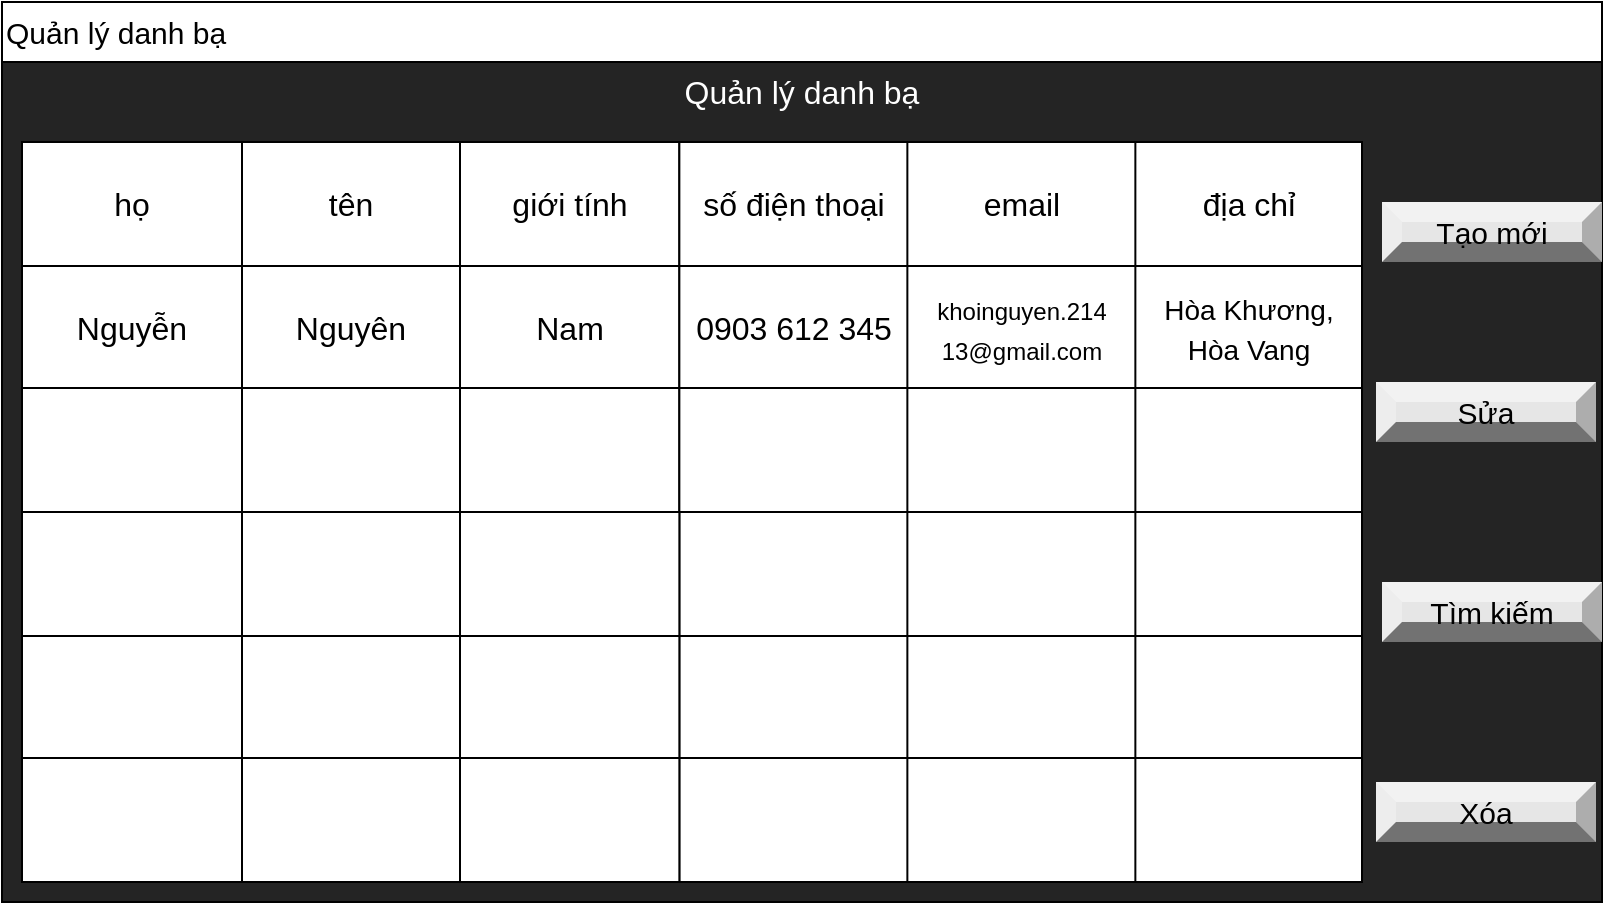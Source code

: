 <mxfile version="24.7.17" pages="5">
  <diagram name="Main menu" id="eE62_LRJUAq3gn5XurjK">
    <mxGraphModel dx="872" dy="516" grid="1" gridSize="10" guides="1" tooltips="1" connect="1" arrows="1" fold="1" page="1" pageScale="1" pageWidth="827" pageHeight="1169" math="0" shadow="0">
      <root>
        <mxCell id="S3rrVFbWP-RaYERe-FtF-0" />
        <mxCell id="S3rrVFbWP-RaYERe-FtF-1" parent="S3rrVFbWP-RaYERe-FtF-0" />
        <mxCell id="S3rrVFbWP-RaYERe-FtF-2" value="" style="rounded=0;whiteSpace=wrap;html=1;fillColor=#242424;" parent="S3rrVFbWP-RaYERe-FtF-1" vertex="1">
          <mxGeometry x="140" y="310" width="800" height="420" as="geometry" />
        </mxCell>
        <mxCell id="S3rrVFbWP-RaYERe-FtF-3" value="" style="rounded=0;whiteSpace=wrap;html=1;" parent="S3rrVFbWP-RaYERe-FtF-1" vertex="1">
          <mxGeometry x="140" y="280" width="800" height="30" as="geometry" />
        </mxCell>
        <mxCell id="S3rrVFbWP-RaYERe-FtF-4" value="&lt;font style=&quot;font-size: 15px;&quot;&gt;Quản lý danh bạ&lt;/font&gt;" style="text;html=1;align=left;verticalAlign=middle;whiteSpace=wrap;rounded=0;" parent="S3rrVFbWP-RaYERe-FtF-1" vertex="1">
          <mxGeometry x="140" y="280" width="520" height="30" as="geometry" />
        </mxCell>
        <mxCell id="S3rrVFbWP-RaYERe-FtF-5" value="&lt;font color=&quot;#ffffff&quot; style=&quot;font-size: 16px;&quot;&gt;Quản lý danh bạ&lt;/font&gt;" style="text;html=1;align=center;verticalAlign=middle;whiteSpace=wrap;rounded=0;" parent="S3rrVFbWP-RaYERe-FtF-1" vertex="1">
          <mxGeometry x="140" y="310" width="800" height="30" as="geometry" />
        </mxCell>
        <mxCell id="S3rrVFbWP-RaYERe-FtF-6" value="" style="group" parent="S3rrVFbWP-RaYERe-FtF-1" vertex="1" connectable="0">
          <mxGeometry x="150" y="350" width="670" height="370" as="geometry" />
        </mxCell>
        <mxCell id="S3rrVFbWP-RaYERe-FtF-7" value="" style="shape=table;startSize=0;container=1;collapsible=0;childLayout=tableLayout;fontSize=16;" parent="S3rrVFbWP-RaYERe-FtF-6" vertex="1">
          <mxGeometry width="328.679" height="185.0" as="geometry" />
        </mxCell>
        <mxCell id="S3rrVFbWP-RaYERe-FtF-8" value="" style="shape=tableRow;horizontal=0;startSize=0;swimlaneHead=0;swimlaneBody=0;strokeColor=inherit;top=0;left=0;bottom=0;right=0;collapsible=0;dropTarget=0;fillColor=none;points=[[0,0.5],[1,0.5]];portConstraint=eastwest;fontSize=16;" parent="S3rrVFbWP-RaYERe-FtF-7" vertex="1">
          <mxGeometry width="328.679" height="62" as="geometry" />
        </mxCell>
        <mxCell id="S3rrVFbWP-RaYERe-FtF-9" value="họ" style="shape=partialRectangle;html=1;whiteSpace=wrap;connectable=0;strokeColor=inherit;overflow=hidden;fillColor=none;top=0;left=0;bottom=0;right=0;pointerEvents=1;fontSize=16;" parent="S3rrVFbWP-RaYERe-FtF-8" vertex="1">
          <mxGeometry width="110" height="62" as="geometry">
            <mxRectangle width="110" height="62" as="alternateBounds" />
          </mxGeometry>
        </mxCell>
        <mxCell id="S3rrVFbWP-RaYERe-FtF-10" value="tên" style="shape=partialRectangle;html=1;whiteSpace=wrap;connectable=0;strokeColor=inherit;overflow=hidden;fillColor=none;top=0;left=0;bottom=0;right=0;pointerEvents=1;fontSize=16;" parent="S3rrVFbWP-RaYERe-FtF-8" vertex="1">
          <mxGeometry x="110" width="109" height="62" as="geometry">
            <mxRectangle width="109" height="62" as="alternateBounds" />
          </mxGeometry>
        </mxCell>
        <mxCell id="S3rrVFbWP-RaYERe-FtF-11" value="giới tính" style="shape=partialRectangle;html=1;whiteSpace=wrap;connectable=0;strokeColor=inherit;overflow=hidden;fillColor=none;top=0;left=0;bottom=0;right=0;pointerEvents=1;fontSize=16;" parent="S3rrVFbWP-RaYERe-FtF-8" vertex="1">
          <mxGeometry x="219" width="110" height="62" as="geometry">
            <mxRectangle width="110" height="62" as="alternateBounds" />
          </mxGeometry>
        </mxCell>
        <mxCell id="S3rrVFbWP-RaYERe-FtF-12" value="" style="shape=tableRow;horizontal=0;startSize=0;swimlaneHead=0;swimlaneBody=0;strokeColor=inherit;top=0;left=0;bottom=0;right=0;collapsible=0;dropTarget=0;fillColor=none;points=[[0,0.5],[1,0.5]];portConstraint=eastwest;fontSize=16;" parent="S3rrVFbWP-RaYERe-FtF-7" vertex="1">
          <mxGeometry y="62" width="328.679" height="61" as="geometry" />
        </mxCell>
        <mxCell id="S3rrVFbWP-RaYERe-FtF-13" value="Nguyễn" style="shape=partialRectangle;html=1;whiteSpace=wrap;connectable=0;strokeColor=inherit;overflow=hidden;fillColor=none;top=0;left=0;bottom=0;right=0;pointerEvents=1;fontSize=16;" parent="S3rrVFbWP-RaYERe-FtF-12" vertex="1">
          <mxGeometry width="110" height="61" as="geometry">
            <mxRectangle width="110" height="61" as="alternateBounds" />
          </mxGeometry>
        </mxCell>
        <mxCell id="S3rrVFbWP-RaYERe-FtF-14" value="Nguyên" style="shape=partialRectangle;html=1;whiteSpace=wrap;connectable=0;strokeColor=inherit;overflow=hidden;fillColor=none;top=0;left=0;bottom=0;right=0;pointerEvents=1;fontSize=16;" parent="S3rrVFbWP-RaYERe-FtF-12" vertex="1">
          <mxGeometry x="110" width="109" height="61" as="geometry">
            <mxRectangle width="109" height="61" as="alternateBounds" />
          </mxGeometry>
        </mxCell>
        <mxCell id="S3rrVFbWP-RaYERe-FtF-15" value="Nam" style="shape=partialRectangle;html=1;whiteSpace=wrap;connectable=0;strokeColor=inherit;overflow=hidden;fillColor=none;top=0;left=0;bottom=0;right=0;pointerEvents=1;fontSize=16;" parent="S3rrVFbWP-RaYERe-FtF-12" vertex="1">
          <mxGeometry x="219" width="110" height="61" as="geometry">
            <mxRectangle width="110" height="61" as="alternateBounds" />
          </mxGeometry>
        </mxCell>
        <mxCell id="S3rrVFbWP-RaYERe-FtF-16" value="" style="shape=tableRow;horizontal=0;startSize=0;swimlaneHead=0;swimlaneBody=0;strokeColor=inherit;top=0;left=0;bottom=0;right=0;collapsible=0;dropTarget=0;fillColor=none;points=[[0,0.5],[1,0.5]];portConstraint=eastwest;fontSize=16;" parent="S3rrVFbWP-RaYERe-FtF-7" vertex="1">
          <mxGeometry y="123" width="328.679" height="62" as="geometry" />
        </mxCell>
        <mxCell id="S3rrVFbWP-RaYERe-FtF-17" value="" style="shape=partialRectangle;html=1;whiteSpace=wrap;connectable=0;strokeColor=inherit;overflow=hidden;fillColor=none;top=0;left=0;bottom=0;right=0;pointerEvents=1;fontSize=16;" parent="S3rrVFbWP-RaYERe-FtF-16" vertex="1">
          <mxGeometry width="110" height="62" as="geometry">
            <mxRectangle width="110" height="62" as="alternateBounds" />
          </mxGeometry>
        </mxCell>
        <mxCell id="S3rrVFbWP-RaYERe-FtF-18" value="" style="shape=partialRectangle;html=1;whiteSpace=wrap;connectable=0;strokeColor=inherit;overflow=hidden;fillColor=none;top=0;left=0;bottom=0;right=0;pointerEvents=1;fontSize=16;" parent="S3rrVFbWP-RaYERe-FtF-16" vertex="1">
          <mxGeometry x="110" width="109" height="62" as="geometry">
            <mxRectangle width="109" height="62" as="alternateBounds" />
          </mxGeometry>
        </mxCell>
        <mxCell id="S3rrVFbWP-RaYERe-FtF-19" value="" style="shape=partialRectangle;html=1;whiteSpace=wrap;connectable=0;strokeColor=inherit;overflow=hidden;fillColor=none;top=0;left=0;bottom=0;right=0;pointerEvents=1;fontSize=16;" parent="S3rrVFbWP-RaYERe-FtF-16" vertex="1">
          <mxGeometry x="219" width="110" height="62" as="geometry">
            <mxRectangle width="110" height="62" as="alternateBounds" />
          </mxGeometry>
        </mxCell>
        <mxCell id="S3rrVFbWP-RaYERe-FtF-20" value="" style="shape=table;startSize=0;container=1;collapsible=0;childLayout=tableLayout;fontSize=16;" parent="S3rrVFbWP-RaYERe-FtF-6" vertex="1">
          <mxGeometry x="328.679" width="341.321" height="185.0" as="geometry" />
        </mxCell>
        <mxCell id="S3rrVFbWP-RaYERe-FtF-21" value="" style="shape=tableRow;horizontal=0;startSize=0;swimlaneHead=0;swimlaneBody=0;strokeColor=inherit;top=0;left=0;bottom=0;right=0;collapsible=0;dropTarget=0;fillColor=none;points=[[0,0.5],[1,0.5]];portConstraint=eastwest;fontSize=16;" parent="S3rrVFbWP-RaYERe-FtF-20" vertex="1">
          <mxGeometry width="341.321" height="62" as="geometry" />
        </mxCell>
        <mxCell id="S3rrVFbWP-RaYERe-FtF-22" value="số điện thoại" style="shape=partialRectangle;html=1;whiteSpace=wrap;connectable=0;strokeColor=inherit;overflow=hidden;fillColor=none;top=0;left=0;bottom=0;right=0;pointerEvents=1;fontSize=16;" parent="S3rrVFbWP-RaYERe-FtF-21" vertex="1">
          <mxGeometry width="114" height="62" as="geometry">
            <mxRectangle width="114" height="62" as="alternateBounds" />
          </mxGeometry>
        </mxCell>
        <mxCell id="S3rrVFbWP-RaYERe-FtF-23" value="email" style="shape=partialRectangle;html=1;whiteSpace=wrap;connectable=0;strokeColor=inherit;overflow=hidden;fillColor=none;top=0;left=0;bottom=0;right=0;pointerEvents=1;fontSize=16;" parent="S3rrVFbWP-RaYERe-FtF-21" vertex="1">
          <mxGeometry x="114" width="114" height="62" as="geometry">
            <mxRectangle width="114" height="62" as="alternateBounds" />
          </mxGeometry>
        </mxCell>
        <mxCell id="S3rrVFbWP-RaYERe-FtF-24" value="địa chỉ" style="shape=partialRectangle;html=1;whiteSpace=wrap;connectable=0;strokeColor=inherit;overflow=hidden;fillColor=none;top=0;left=0;bottom=0;right=0;pointerEvents=1;fontSize=16;" parent="S3rrVFbWP-RaYERe-FtF-21" vertex="1">
          <mxGeometry x="228" width="113" height="62" as="geometry">
            <mxRectangle width="113" height="62" as="alternateBounds" />
          </mxGeometry>
        </mxCell>
        <mxCell id="S3rrVFbWP-RaYERe-FtF-25" value="" style="shape=tableRow;horizontal=0;startSize=0;swimlaneHead=0;swimlaneBody=0;strokeColor=inherit;top=0;left=0;bottom=0;right=0;collapsible=0;dropTarget=0;fillColor=none;points=[[0,0.5],[1,0.5]];portConstraint=eastwest;fontSize=16;" parent="S3rrVFbWP-RaYERe-FtF-20" vertex="1">
          <mxGeometry y="62" width="341.321" height="61" as="geometry" />
        </mxCell>
        <mxCell id="S3rrVFbWP-RaYERe-FtF-26" value="0903 612 345" style="shape=partialRectangle;html=1;whiteSpace=wrap;connectable=0;strokeColor=inherit;overflow=hidden;fillColor=none;top=0;left=0;bottom=0;right=0;pointerEvents=1;fontSize=16;" parent="S3rrVFbWP-RaYERe-FtF-25" vertex="1">
          <mxGeometry width="114" height="61" as="geometry">
            <mxRectangle width="114" height="61" as="alternateBounds" />
          </mxGeometry>
        </mxCell>
        <mxCell id="S3rrVFbWP-RaYERe-FtF-27" value="&lt;span style=&quot;font-size: 12px;&quot;&gt;khoinguyen.214&lt;/span&gt;&lt;div&gt;&lt;span style=&quot;font-size: 12px;&quot;&gt;13&lt;/span&gt;&lt;span style=&quot;font-size: 12px; background-color: initial;&quot;&gt;@gmail.com&lt;/span&gt;&lt;/div&gt;" style="shape=partialRectangle;html=1;whiteSpace=wrap;connectable=0;strokeColor=inherit;overflow=hidden;fillColor=none;top=0;left=0;bottom=0;right=0;pointerEvents=1;fontSize=16;" parent="S3rrVFbWP-RaYERe-FtF-25" vertex="1">
          <mxGeometry x="114" width="114" height="61" as="geometry">
            <mxRectangle width="114" height="61" as="alternateBounds" />
          </mxGeometry>
        </mxCell>
        <mxCell id="S3rrVFbWP-RaYERe-FtF-28" value="&lt;font style=&quot;font-size: 14px;&quot;&gt;Hòa Khương, Hòa Vang&lt;/font&gt;" style="shape=partialRectangle;html=1;whiteSpace=wrap;connectable=0;strokeColor=inherit;overflow=hidden;fillColor=none;top=0;left=0;bottom=0;right=0;pointerEvents=1;fontSize=16;" parent="S3rrVFbWP-RaYERe-FtF-25" vertex="1">
          <mxGeometry x="228" width="113" height="61" as="geometry">
            <mxRectangle width="113" height="61" as="alternateBounds" />
          </mxGeometry>
        </mxCell>
        <mxCell id="S3rrVFbWP-RaYERe-FtF-29" value="" style="shape=tableRow;horizontal=0;startSize=0;swimlaneHead=0;swimlaneBody=0;strokeColor=inherit;top=0;left=0;bottom=0;right=0;collapsible=0;dropTarget=0;fillColor=none;points=[[0,0.5],[1,0.5]];portConstraint=eastwest;fontSize=16;" parent="S3rrVFbWP-RaYERe-FtF-20" vertex="1">
          <mxGeometry y="123" width="341.321" height="62" as="geometry" />
        </mxCell>
        <mxCell id="S3rrVFbWP-RaYERe-FtF-30" value="" style="shape=partialRectangle;html=1;whiteSpace=wrap;connectable=0;strokeColor=inherit;overflow=hidden;fillColor=none;top=0;left=0;bottom=0;right=0;pointerEvents=1;fontSize=16;" parent="S3rrVFbWP-RaYERe-FtF-29" vertex="1">
          <mxGeometry width="114" height="62" as="geometry">
            <mxRectangle width="114" height="62" as="alternateBounds" />
          </mxGeometry>
        </mxCell>
        <mxCell id="S3rrVFbWP-RaYERe-FtF-31" value="" style="shape=partialRectangle;html=1;whiteSpace=wrap;connectable=0;strokeColor=inherit;overflow=hidden;fillColor=none;top=0;left=0;bottom=0;right=0;pointerEvents=1;fontSize=16;" parent="S3rrVFbWP-RaYERe-FtF-29" vertex="1">
          <mxGeometry x="114" width="114" height="62" as="geometry">
            <mxRectangle width="114" height="62" as="alternateBounds" />
          </mxGeometry>
        </mxCell>
        <mxCell id="S3rrVFbWP-RaYERe-FtF-32" value="" style="shape=partialRectangle;html=1;whiteSpace=wrap;connectable=0;strokeColor=inherit;overflow=hidden;fillColor=none;top=0;left=0;bottom=0;right=0;pointerEvents=1;fontSize=16;" parent="S3rrVFbWP-RaYERe-FtF-29" vertex="1">
          <mxGeometry x="228" width="113" height="62" as="geometry">
            <mxRectangle width="113" height="62" as="alternateBounds" />
          </mxGeometry>
        </mxCell>
        <mxCell id="S3rrVFbWP-RaYERe-FtF-33" value="" style="shape=table;startSize=0;container=1;collapsible=0;childLayout=tableLayout;fontSize=16;" parent="S3rrVFbWP-RaYERe-FtF-6" vertex="1">
          <mxGeometry x="328.679" y="185.0" width="341.321" height="185.0" as="geometry" />
        </mxCell>
        <mxCell id="S3rrVFbWP-RaYERe-FtF-34" value="" style="shape=tableRow;horizontal=0;startSize=0;swimlaneHead=0;swimlaneBody=0;strokeColor=inherit;top=0;left=0;bottom=0;right=0;collapsible=0;dropTarget=0;fillColor=none;points=[[0,0.5],[1,0.5]];portConstraint=eastwest;fontSize=16;" parent="S3rrVFbWP-RaYERe-FtF-33" vertex="1">
          <mxGeometry width="341.321" height="62" as="geometry" />
        </mxCell>
        <mxCell id="S3rrVFbWP-RaYERe-FtF-35" value="" style="shape=partialRectangle;html=1;whiteSpace=wrap;connectable=0;strokeColor=inherit;overflow=hidden;fillColor=none;top=0;left=0;bottom=0;right=0;pointerEvents=1;fontSize=16;" parent="S3rrVFbWP-RaYERe-FtF-34" vertex="1">
          <mxGeometry width="114" height="62" as="geometry">
            <mxRectangle width="114" height="62" as="alternateBounds" />
          </mxGeometry>
        </mxCell>
        <mxCell id="S3rrVFbWP-RaYERe-FtF-36" value="" style="shape=partialRectangle;html=1;whiteSpace=wrap;connectable=0;strokeColor=inherit;overflow=hidden;fillColor=none;top=0;left=0;bottom=0;right=0;pointerEvents=1;fontSize=16;" parent="S3rrVFbWP-RaYERe-FtF-34" vertex="1">
          <mxGeometry x="114" width="114" height="62" as="geometry">
            <mxRectangle width="114" height="62" as="alternateBounds" />
          </mxGeometry>
        </mxCell>
        <mxCell id="S3rrVFbWP-RaYERe-FtF-37" value="" style="shape=partialRectangle;html=1;whiteSpace=wrap;connectable=0;strokeColor=inherit;overflow=hidden;fillColor=none;top=0;left=0;bottom=0;right=0;pointerEvents=1;fontSize=16;" parent="S3rrVFbWP-RaYERe-FtF-34" vertex="1">
          <mxGeometry x="228" width="113" height="62" as="geometry">
            <mxRectangle width="113" height="62" as="alternateBounds" />
          </mxGeometry>
        </mxCell>
        <mxCell id="S3rrVFbWP-RaYERe-FtF-38" value="" style="shape=tableRow;horizontal=0;startSize=0;swimlaneHead=0;swimlaneBody=0;strokeColor=inherit;top=0;left=0;bottom=0;right=0;collapsible=0;dropTarget=0;fillColor=none;points=[[0,0.5],[1,0.5]];portConstraint=eastwest;fontSize=16;" parent="S3rrVFbWP-RaYERe-FtF-33" vertex="1">
          <mxGeometry y="62" width="341.321" height="61" as="geometry" />
        </mxCell>
        <mxCell id="S3rrVFbWP-RaYERe-FtF-39" value="" style="shape=partialRectangle;html=1;whiteSpace=wrap;connectable=0;strokeColor=inherit;overflow=hidden;fillColor=none;top=0;left=0;bottom=0;right=0;pointerEvents=1;fontSize=16;" parent="S3rrVFbWP-RaYERe-FtF-38" vertex="1">
          <mxGeometry width="114" height="61" as="geometry">
            <mxRectangle width="114" height="61" as="alternateBounds" />
          </mxGeometry>
        </mxCell>
        <mxCell id="S3rrVFbWP-RaYERe-FtF-40" value="" style="shape=partialRectangle;html=1;whiteSpace=wrap;connectable=0;strokeColor=inherit;overflow=hidden;fillColor=none;top=0;left=0;bottom=0;right=0;pointerEvents=1;fontSize=16;" parent="S3rrVFbWP-RaYERe-FtF-38" vertex="1">
          <mxGeometry x="114" width="114" height="61" as="geometry">
            <mxRectangle width="114" height="61" as="alternateBounds" />
          </mxGeometry>
        </mxCell>
        <mxCell id="S3rrVFbWP-RaYERe-FtF-41" value="" style="shape=partialRectangle;html=1;whiteSpace=wrap;connectable=0;strokeColor=inherit;overflow=hidden;fillColor=none;top=0;left=0;bottom=0;right=0;pointerEvents=1;fontSize=16;" parent="S3rrVFbWP-RaYERe-FtF-38" vertex="1">
          <mxGeometry x="228" width="113" height="61" as="geometry">
            <mxRectangle width="113" height="61" as="alternateBounds" />
          </mxGeometry>
        </mxCell>
        <mxCell id="S3rrVFbWP-RaYERe-FtF-42" value="" style="shape=tableRow;horizontal=0;startSize=0;swimlaneHead=0;swimlaneBody=0;strokeColor=inherit;top=0;left=0;bottom=0;right=0;collapsible=0;dropTarget=0;fillColor=none;points=[[0,0.5],[1,0.5]];portConstraint=eastwest;fontSize=16;" parent="S3rrVFbWP-RaYERe-FtF-33" vertex="1">
          <mxGeometry y="123" width="341.321" height="62" as="geometry" />
        </mxCell>
        <mxCell id="S3rrVFbWP-RaYERe-FtF-43" value="" style="shape=partialRectangle;html=1;whiteSpace=wrap;connectable=0;strokeColor=inherit;overflow=hidden;fillColor=none;top=0;left=0;bottom=0;right=0;pointerEvents=1;fontSize=16;" parent="S3rrVFbWP-RaYERe-FtF-42" vertex="1">
          <mxGeometry width="114" height="62" as="geometry">
            <mxRectangle width="114" height="62" as="alternateBounds" />
          </mxGeometry>
        </mxCell>
        <mxCell id="S3rrVFbWP-RaYERe-FtF-44" value="" style="shape=partialRectangle;html=1;whiteSpace=wrap;connectable=0;strokeColor=inherit;overflow=hidden;fillColor=none;top=0;left=0;bottom=0;right=0;pointerEvents=1;fontSize=16;" parent="S3rrVFbWP-RaYERe-FtF-42" vertex="1">
          <mxGeometry x="114" width="114" height="62" as="geometry">
            <mxRectangle width="114" height="62" as="alternateBounds" />
          </mxGeometry>
        </mxCell>
        <mxCell id="S3rrVFbWP-RaYERe-FtF-45" value="" style="shape=partialRectangle;html=1;whiteSpace=wrap;connectable=0;strokeColor=inherit;overflow=hidden;fillColor=none;top=0;left=0;bottom=0;right=0;pointerEvents=1;fontSize=16;" parent="S3rrVFbWP-RaYERe-FtF-42" vertex="1">
          <mxGeometry x="228" width="113" height="62" as="geometry">
            <mxRectangle width="113" height="62" as="alternateBounds" />
          </mxGeometry>
        </mxCell>
        <mxCell id="S3rrVFbWP-RaYERe-FtF-46" value="" style="shape=table;startSize=0;container=1;collapsible=0;childLayout=tableLayout;fontSize=16;" parent="S3rrVFbWP-RaYERe-FtF-6" vertex="1">
          <mxGeometry y="185.0" width="328.679" height="185.0" as="geometry" />
        </mxCell>
        <mxCell id="S3rrVFbWP-RaYERe-FtF-47" value="" style="shape=tableRow;horizontal=0;startSize=0;swimlaneHead=0;swimlaneBody=0;strokeColor=inherit;top=0;left=0;bottom=0;right=0;collapsible=0;dropTarget=0;fillColor=none;points=[[0,0.5],[1,0.5]];portConstraint=eastwest;fontSize=16;" parent="S3rrVFbWP-RaYERe-FtF-46" vertex="1">
          <mxGeometry width="328.679" height="62" as="geometry" />
        </mxCell>
        <mxCell id="S3rrVFbWP-RaYERe-FtF-48" value="" style="shape=partialRectangle;html=1;whiteSpace=wrap;connectable=0;strokeColor=inherit;overflow=hidden;fillColor=none;top=0;left=0;bottom=0;right=0;pointerEvents=1;fontSize=16;" parent="S3rrVFbWP-RaYERe-FtF-47" vertex="1">
          <mxGeometry width="110" height="62" as="geometry">
            <mxRectangle width="110" height="62" as="alternateBounds" />
          </mxGeometry>
        </mxCell>
        <mxCell id="S3rrVFbWP-RaYERe-FtF-49" value="" style="shape=partialRectangle;html=1;whiteSpace=wrap;connectable=0;strokeColor=inherit;overflow=hidden;fillColor=none;top=0;left=0;bottom=0;right=0;pointerEvents=1;fontSize=16;" parent="S3rrVFbWP-RaYERe-FtF-47" vertex="1">
          <mxGeometry x="110" width="109" height="62" as="geometry">
            <mxRectangle width="109" height="62" as="alternateBounds" />
          </mxGeometry>
        </mxCell>
        <mxCell id="S3rrVFbWP-RaYERe-FtF-50" value="" style="shape=partialRectangle;html=1;whiteSpace=wrap;connectable=0;strokeColor=inherit;overflow=hidden;fillColor=none;top=0;left=0;bottom=0;right=0;pointerEvents=1;fontSize=16;" parent="S3rrVFbWP-RaYERe-FtF-47" vertex="1">
          <mxGeometry x="219" width="110" height="62" as="geometry">
            <mxRectangle width="110" height="62" as="alternateBounds" />
          </mxGeometry>
        </mxCell>
        <mxCell id="S3rrVFbWP-RaYERe-FtF-51" value="" style="shape=tableRow;horizontal=0;startSize=0;swimlaneHead=0;swimlaneBody=0;strokeColor=inherit;top=0;left=0;bottom=0;right=0;collapsible=0;dropTarget=0;fillColor=none;points=[[0,0.5],[1,0.5]];portConstraint=eastwest;fontSize=16;" parent="S3rrVFbWP-RaYERe-FtF-46" vertex="1">
          <mxGeometry y="62" width="328.679" height="61" as="geometry" />
        </mxCell>
        <mxCell id="S3rrVFbWP-RaYERe-FtF-52" value="" style="shape=partialRectangle;html=1;whiteSpace=wrap;connectable=0;strokeColor=inherit;overflow=hidden;fillColor=none;top=0;left=0;bottom=0;right=0;pointerEvents=1;fontSize=16;" parent="S3rrVFbWP-RaYERe-FtF-51" vertex="1">
          <mxGeometry width="110" height="61" as="geometry">
            <mxRectangle width="110" height="61" as="alternateBounds" />
          </mxGeometry>
        </mxCell>
        <mxCell id="S3rrVFbWP-RaYERe-FtF-53" value="" style="shape=partialRectangle;html=1;whiteSpace=wrap;connectable=0;strokeColor=inherit;overflow=hidden;fillColor=none;top=0;left=0;bottom=0;right=0;pointerEvents=1;fontSize=16;" parent="S3rrVFbWP-RaYERe-FtF-51" vertex="1">
          <mxGeometry x="110" width="109" height="61" as="geometry">
            <mxRectangle width="109" height="61" as="alternateBounds" />
          </mxGeometry>
        </mxCell>
        <mxCell id="S3rrVFbWP-RaYERe-FtF-54" value="" style="shape=partialRectangle;html=1;whiteSpace=wrap;connectable=0;strokeColor=inherit;overflow=hidden;fillColor=none;top=0;left=0;bottom=0;right=0;pointerEvents=1;fontSize=16;" parent="S3rrVFbWP-RaYERe-FtF-51" vertex="1">
          <mxGeometry x="219" width="110" height="61" as="geometry">
            <mxRectangle width="110" height="61" as="alternateBounds" />
          </mxGeometry>
        </mxCell>
        <mxCell id="S3rrVFbWP-RaYERe-FtF-55" value="" style="shape=tableRow;horizontal=0;startSize=0;swimlaneHead=0;swimlaneBody=0;strokeColor=inherit;top=0;left=0;bottom=0;right=0;collapsible=0;dropTarget=0;fillColor=none;points=[[0,0.5],[1,0.5]];portConstraint=eastwest;fontSize=16;" parent="S3rrVFbWP-RaYERe-FtF-46" vertex="1">
          <mxGeometry y="123" width="328.679" height="62" as="geometry" />
        </mxCell>
        <mxCell id="S3rrVFbWP-RaYERe-FtF-56" value="" style="shape=partialRectangle;html=1;whiteSpace=wrap;connectable=0;strokeColor=inherit;overflow=hidden;fillColor=none;top=0;left=0;bottom=0;right=0;pointerEvents=1;fontSize=16;" parent="S3rrVFbWP-RaYERe-FtF-55" vertex="1">
          <mxGeometry width="110" height="62" as="geometry">
            <mxRectangle width="110" height="62" as="alternateBounds" />
          </mxGeometry>
        </mxCell>
        <mxCell id="S3rrVFbWP-RaYERe-FtF-57" value="" style="shape=partialRectangle;html=1;whiteSpace=wrap;connectable=0;strokeColor=inherit;overflow=hidden;fillColor=none;top=0;left=0;bottom=0;right=0;pointerEvents=1;fontSize=16;" parent="S3rrVFbWP-RaYERe-FtF-55" vertex="1">
          <mxGeometry x="110" width="109" height="62" as="geometry">
            <mxRectangle width="109" height="62" as="alternateBounds" />
          </mxGeometry>
        </mxCell>
        <mxCell id="S3rrVFbWP-RaYERe-FtF-58" value="" style="shape=partialRectangle;html=1;whiteSpace=wrap;connectable=0;strokeColor=inherit;overflow=hidden;fillColor=none;top=0;left=0;bottom=0;right=0;pointerEvents=1;fontSize=16;" parent="S3rrVFbWP-RaYERe-FtF-55" vertex="1">
          <mxGeometry x="219" width="110" height="62" as="geometry">
            <mxRectangle width="110" height="62" as="alternateBounds" />
          </mxGeometry>
        </mxCell>
        <mxCell id="S3rrVFbWP-RaYERe-FtF-59" value="&lt;span style=&quot;font-size: 15px;&quot;&gt;Tạo mới&lt;/span&gt;" style="labelPosition=center;verticalLabelPosition=middle;align=center;html=1;shape=mxgraph.basic.shaded_button;dx=10;fillColor=#E6E6E6;strokeColor=none;whiteSpace=wrap;" parent="S3rrVFbWP-RaYERe-FtF-1" vertex="1">
          <mxGeometry x="830" y="380" width="110" height="30" as="geometry" />
        </mxCell>
        <mxCell id="S3rrVFbWP-RaYERe-FtF-60" value="&lt;span style=&quot;font-size: 15px;&quot;&gt;Xóa&lt;/span&gt;" style="labelPosition=center;verticalLabelPosition=middle;align=center;html=1;shape=mxgraph.basic.shaded_button;dx=10;fillColor=#E6E6E6;strokeColor=none;whiteSpace=wrap;" parent="S3rrVFbWP-RaYERe-FtF-1" vertex="1">
          <mxGeometry x="827" y="670" width="110" height="30" as="geometry" />
        </mxCell>
        <mxCell id="S3rrVFbWP-RaYERe-FtF-61" value="&lt;span style=&quot;font-size: 15px;&quot;&gt;Tìm kiếm&lt;/span&gt;" style="labelPosition=center;verticalLabelPosition=middle;align=center;html=1;shape=mxgraph.basic.shaded_button;dx=10;fillColor=#E6E6E6;strokeColor=none;whiteSpace=wrap;" parent="S3rrVFbWP-RaYERe-FtF-1" vertex="1">
          <mxGeometry x="830" y="570" width="110" height="30" as="geometry" />
        </mxCell>
        <mxCell id="S3rrVFbWP-RaYERe-FtF-62" value="&lt;span style=&quot;font-size: 15px;&quot;&gt;Sửa&lt;/span&gt;" style="labelPosition=center;verticalLabelPosition=middle;align=center;html=1;shape=mxgraph.basic.shaded_button;dx=10;fillColor=#E6E6E6;strokeColor=none;whiteSpace=wrap;shadow=0;" parent="S3rrVFbWP-RaYERe-FtF-1" vertex="1">
          <mxGeometry x="827" y="470" width="110" height="30" as="geometry" />
        </mxCell>
      </root>
    </mxGraphModel>
  </diagram>
  <diagram id="mBUXLMi9pqEhfltyQ9Y9" name="add">
    <mxGraphModel dx="1707" dy="1693" grid="1" gridSize="10" guides="1" tooltips="1" connect="1" arrows="1" fold="1" page="1" pageScale="1" pageWidth="827" pageHeight="1169" math="0" shadow="0">
      <root>
        <mxCell id="0" />
        <mxCell id="1" parent="0" />
        <mxCell id="5h2PP02OEC_PH-FFzFKJ-3" value="" style="rounded=0;whiteSpace=wrap;html=1;" vertex="1" parent="1">
          <mxGeometry x="-90" y="-90" width="350" height="340" as="geometry" />
        </mxCell>
        <mxCell id="5h2PP02OEC_PH-FFzFKJ-4" value="" style="rounded=0;whiteSpace=wrap;html=1;" vertex="1" parent="1">
          <mxGeometry x="-90" y="-150" width="350" height="30" as="geometry" />
        </mxCell>
        <mxCell id="FX2GU1MlQjsEyF0KiGhT-1" value="Tạo mới" style="text;html=1;align=left;verticalAlign=middle;whiteSpace=wrap;rounded=0;" vertex="1" parent="1">
          <mxGeometry x="-90" y="-150" width="230" height="30" as="geometry" />
        </mxCell>
        <mxCell id="Z1Zan-gFptfYXFddbBlb-1" value="" style="rounded=0;whiteSpace=wrap;html=1;fillColor=#6CF062;" vertex="1" parent="1">
          <mxGeometry x="-90" y="-120" width="350" height="30" as="geometry" />
        </mxCell>
        <mxCell id="Z1Zan-gFptfYXFddbBlb-2" value="&lt;font style=&quot;font-size: 18px;&quot;&gt;Tạo mới&lt;/font&gt;" style="text;html=1;align=center;verticalAlign=middle;whiteSpace=wrap;rounded=0;" vertex="1" parent="1">
          <mxGeometry x="-3" y="-120" width="180" height="30" as="geometry" />
        </mxCell>
        <mxCell id="3EsDJXySCEOfRR9di0sh-1" value="" style="group" vertex="1" connectable="0" parent="1">
          <mxGeometry x="-80" y="157.5" width="310" height="30" as="geometry" />
        </mxCell>
        <mxCell id="Z1Zan-gFptfYXFddbBlb-10" value="" style="rounded=0;whiteSpace=wrap;html=1;" vertex="1" parent="3EsDJXySCEOfRR9di0sh-1">
          <mxGeometry x="110" y="2.5" width="200" height="25" as="geometry" />
        </mxCell>
        <mxCell id="aZCA46HRjEE0tzydZW0O-2" value="&lt;span style=&quot;font-size: 16px;&quot;&gt;Địa chỉ&lt;/span&gt;" style="text;html=1;align=center;verticalAlign=middle;whiteSpace=wrap;rounded=0;" vertex="1" parent="3EsDJXySCEOfRR9di0sh-1">
          <mxGeometry width="90" height="30" as="geometry" />
        </mxCell>
        <mxCell id="3EsDJXySCEOfRR9di0sh-2" value="" style="group" vertex="1" connectable="0" parent="1">
          <mxGeometry x="-80" y="107.5" width="310" height="30" as="geometry" />
        </mxCell>
        <mxCell id="Z1Zan-gFptfYXFddbBlb-9" value="" style="rounded=0;whiteSpace=wrap;html=1;" vertex="1" parent="3EsDJXySCEOfRR9di0sh-2">
          <mxGeometry x="110" y="2.5" width="200" height="25" as="geometry" />
        </mxCell>
        <mxCell id="aZCA46HRjEE0tzydZW0O-1" value="&lt;font style=&quot;font-size: 16px;&quot;&gt;Email&lt;/font&gt;" style="text;html=1;align=center;verticalAlign=middle;whiteSpace=wrap;rounded=0;" vertex="1" parent="3EsDJXySCEOfRR9di0sh-2">
          <mxGeometry width="90" height="30" as="geometry" />
        </mxCell>
        <mxCell id="3EsDJXySCEOfRR9di0sh-3" value="" style="group" vertex="1" connectable="0" parent="1">
          <mxGeometry x="-84" y="57.5" width="314" height="30" as="geometry" />
        </mxCell>
        <mxCell id="Z1Zan-gFptfYXFddbBlb-8" value="" style="rounded=0;whiteSpace=wrap;html=1;" vertex="1" parent="3EsDJXySCEOfRR9di0sh-3">
          <mxGeometry x="114" y="2.5" width="200" height="25" as="geometry" />
        </mxCell>
        <mxCell id="xNr7PhSi3y1EfsLLb5W0-1" value="&lt;font style=&quot;font-size: 16px;&quot;&gt;Số điện thoại&lt;/font&gt;" style="text;html=1;align=center;verticalAlign=middle;whiteSpace=wrap;rounded=0;" vertex="1" parent="3EsDJXySCEOfRR9di0sh-3">
          <mxGeometry width="110" height="30" as="geometry" />
        </mxCell>
        <mxCell id="3EsDJXySCEOfRR9di0sh-5" value="" style="group" vertex="1" connectable="0" parent="1">
          <mxGeometry x="-70" y="-37.5" width="300" height="30" as="geometry" />
        </mxCell>
        <mxCell id="Z1Zan-gFptfYXFddbBlb-5" value="&lt;font style=&quot;font-size: 16px;&quot;&gt;Tên&lt;/font&gt;" style="text;html=1;align=center;verticalAlign=middle;whiteSpace=wrap;rounded=0;" vertex="1" parent="3EsDJXySCEOfRR9di0sh-5">
          <mxGeometry width="70" height="30" as="geometry" />
        </mxCell>
        <mxCell id="Z1Zan-gFptfYXFddbBlb-6" value="" style="rounded=0;whiteSpace=wrap;html=1;" vertex="1" parent="3EsDJXySCEOfRR9di0sh-5">
          <mxGeometry x="100" y="2.5" width="200" height="25" as="geometry" />
        </mxCell>
        <mxCell id="3EsDJXySCEOfRR9di0sh-6" value="" style="group" vertex="1" connectable="0" parent="1">
          <mxGeometry x="-80" y="-80" width="310" height="30" as="geometry" />
        </mxCell>
        <mxCell id="Z1Zan-gFptfYXFddbBlb-3" value="&lt;font style=&quot;font-size: 16px;&quot;&gt;Họ&lt;/font&gt;" style="text;html=1;align=center;verticalAlign=middle;whiteSpace=wrap;rounded=0;" vertex="1" parent="3EsDJXySCEOfRR9di0sh-6">
          <mxGeometry width="90" height="30" as="geometry" />
        </mxCell>
        <mxCell id="Z1Zan-gFptfYXFddbBlb-4" value="" style="rounded=0;whiteSpace=wrap;html=1;" vertex="1" parent="3EsDJXySCEOfRR9di0sh-6">
          <mxGeometry x="110" y="2.5" width="200" height="25" as="geometry" />
        </mxCell>
        <mxCell id="RqvJDd06ykS6IY7W5C8U-1" value="" style="group" vertex="1" connectable="0" parent="1">
          <mxGeometry x="-70" y="10" width="300" height="30.84" as="geometry" />
        </mxCell>
        <mxCell id="3EsDJXySCEOfRR9di0sh-4" value="" style="group" vertex="1" connectable="0" parent="RqvJDd06ykS6IY7W5C8U-1">
          <mxGeometry width="300" height="30.84" as="geometry" />
        </mxCell>
        <mxCell id="_RJW7Aa3pbAAYYVIk8yu-1" value="&lt;font style=&quot;font-size: 16px;&quot;&gt;Giới tính&lt;/font&gt;" style="text;html=1;align=center;verticalAlign=middle;whiteSpace=wrap;rounded=0;" vertex="1" parent="3EsDJXySCEOfRR9di0sh-4">
          <mxGeometry y="-2.5" width="70" height="30" as="geometry" />
        </mxCell>
        <mxCell id="t-gGy3YwLCAftDfEIknj-1" value="" style="whiteSpace=wrap;html=1;aspect=fixed;" vertex="1" parent="3EsDJXySCEOfRR9di0sh-4">
          <mxGeometry x="125" y="2.5" width="20" height="20" as="geometry" />
        </mxCell>
        <mxCell id="t-gGy3YwLCAftDfEIknj-2" value="" style="whiteSpace=wrap;html=1;aspect=fixed;" vertex="1" parent="3EsDJXySCEOfRR9di0sh-4">
          <mxGeometry x="230" y="2.5" width="20" height="20" as="geometry" />
        </mxCell>
        <mxCell id="t-gGy3YwLCAftDfEIknj-3" value="&lt;font style=&quot;font-size: 17px;&quot;&gt;Nam&lt;/font&gt;" style="text;html=1;align=center;verticalAlign=middle;whiteSpace=wrap;rounded=0;labelBackgroundColor=default;" vertex="1" parent="3EsDJXySCEOfRR9di0sh-4">
          <mxGeometry x="140" y="-2.5" width="60" height="30" as="geometry" />
        </mxCell>
        <mxCell id="t-gGy3YwLCAftDfEIknj-4" value="&lt;font style=&quot;font-size: 17px;&quot;&gt;Nữ&lt;/font&gt;" style="text;html=1;align=center;verticalAlign=middle;whiteSpace=wrap;rounded=0;" vertex="1" parent="RqvJDd06ykS6IY7W5C8U-1">
          <mxGeometry x="260" width="30" height="30" as="geometry" />
        </mxCell>
        <mxCell id="LEhwkXI35Eu7WBhz5Mvy-1" value="&lt;font style=&quot;font-size: 22px;&quot;&gt;Thêm&lt;/font&gt;" style="labelPosition=center;verticalLabelPosition=middle;align=center;html=1;shape=mxgraph.basic.shaded_button;dx=10;fillColor=#E6E6E6;strokeColor=none;whiteSpace=wrap;" vertex="1" parent="1">
          <mxGeometry x="-50" y="200" width="280" height="42.5" as="geometry" />
        </mxCell>
      </root>
    </mxGraphModel>
  </diagram>
  <diagram id="-MerZG0DsPviNbIp0WRv" name="delete">
    <mxGraphModel dx="880" dy="524" grid="1" gridSize="10" guides="1" tooltips="1" connect="1" arrows="1" fold="1" page="1" pageScale="1" pageWidth="827" pageHeight="1169" math="0" shadow="0">
      <root>
        <mxCell id="0" />
        <mxCell id="1" parent="0" />
        <mxCell id="AtVJp9WdqUvCweMtDBlQ-1" value="" style="rounded=0;whiteSpace=wrap;html=1;" vertex="1" parent="1">
          <mxGeometry x="290" y="160" width="310" height="120" as="geometry" />
        </mxCell>
        <mxCell id="AtVJp9WdqUvCweMtDBlQ-3" value="&lt;font style=&quot;font-size: 17px;&quot;&gt;Bạn có chắc chắn muốn xóa người này không&lt;/font&gt;" style="text;html=1;align=left;verticalAlign=middle;whiteSpace=wrap;rounded=0;" vertex="1" parent="1">
          <mxGeometry x="304" y="190" width="220" height="30" as="geometry" />
        </mxCell>
        <mxCell id="AtVJp9WdqUvCweMtDBlQ-4" value="&lt;font style=&quot;font-size: 15px;&quot;&gt;Yes&lt;/font&gt;" style="rounded=0;whiteSpace=wrap;html=1;" vertex="1" parent="1">
          <mxGeometry x="440" y="240" width="70" height="30" as="geometry" />
        </mxCell>
        <mxCell id="AtVJp9WdqUvCweMtDBlQ-5" value="&lt;font style=&quot;font-size: 15px;&quot;&gt;Cancel&lt;/font&gt;" style="rounded=0;whiteSpace=wrap;html=1;" vertex="1" parent="1">
          <mxGeometry x="524" y="240" width="70" height="30" as="geometry" />
        </mxCell>
      </root>
    </mxGraphModel>
  </diagram>
  <diagram id="4WM0T6h3d08Empc1LWyJ" name="Repair">
    <mxGraphModel dx="1707" dy="1693" grid="1" gridSize="10" guides="1" tooltips="1" connect="1" arrows="1" fold="1" page="1" pageScale="1" pageWidth="827" pageHeight="1169" math="0" shadow="0">
      <root>
        <mxCell id="0" />
        <mxCell id="1" parent="0" />
        <mxCell id="HN2BqDk2s-4nsnuLis3L-1" value="" style="rounded=0;whiteSpace=wrap;html=1;" vertex="1" parent="1">
          <mxGeometry x="-90" y="-90" width="350" height="340" as="geometry" />
        </mxCell>
        <mxCell id="HN2BqDk2s-4nsnuLis3L-2" value="" style="rounded=0;whiteSpace=wrap;html=1;" vertex="1" parent="1">
          <mxGeometry x="-90" y="-150" width="350" height="30" as="geometry" />
        </mxCell>
        <mxCell id="HN2BqDk2s-4nsnuLis3L-3" value="Sửa" style="text;html=1;align=left;verticalAlign=middle;whiteSpace=wrap;rounded=0;" vertex="1" parent="1">
          <mxGeometry x="-90" y="-150" width="230" height="30" as="geometry" />
        </mxCell>
        <mxCell id="HN2BqDk2s-4nsnuLis3L-4" value="" style="rounded=0;whiteSpace=wrap;html=1;fillColor=#6CF062;" vertex="1" parent="1">
          <mxGeometry x="-90" y="-120" width="350" height="30" as="geometry" />
        </mxCell>
        <mxCell id="HN2BqDk2s-4nsnuLis3L-5" value="&lt;font style=&quot;font-size: 18px;&quot;&gt;Sửa&lt;/font&gt;" style="text;html=1;align=center;verticalAlign=middle;whiteSpace=wrap;rounded=0;" vertex="1" parent="1">
          <mxGeometry x="-3" y="-120" width="180" height="30" as="geometry" />
        </mxCell>
        <mxCell id="HN2BqDk2s-4nsnuLis3L-6" value="" style="group" vertex="1" connectable="0" parent="1">
          <mxGeometry x="-80" y="157.5" width="310" height="30" as="geometry" />
        </mxCell>
        <mxCell id="HN2BqDk2s-4nsnuLis3L-7" value="&lt;font style=&quot;font-size: 17px;&quot;&gt;Hòa Khương, Hòa Vang&lt;/font&gt;" style="rounded=0;whiteSpace=wrap;html=1;" vertex="1" parent="HN2BqDk2s-4nsnuLis3L-6">
          <mxGeometry x="110" y="2.5" width="200" height="25" as="geometry" />
        </mxCell>
        <mxCell id="HN2BqDk2s-4nsnuLis3L-8" value="&lt;span style=&quot;font-size: 16px;&quot;&gt;Địa chỉ&lt;/span&gt;" style="text;html=1;align=center;verticalAlign=middle;whiteSpace=wrap;rounded=0;" vertex="1" parent="HN2BqDk2s-4nsnuLis3L-6">
          <mxGeometry width="90" height="30" as="geometry" />
        </mxCell>
        <mxCell id="HN2BqDk2s-4nsnuLis3L-9" value="" style="group" vertex="1" connectable="0" parent="1">
          <mxGeometry x="-80" y="107.5" width="310" height="30" as="geometry" />
        </mxCell>
        <mxCell id="HN2BqDk2s-4nsnuLis3L-10" value="&lt;font style=&quot;font-size: 14px;&quot;&gt;khoinguyen.21413@gmail.com&lt;/font&gt;" style="rounded=0;whiteSpace=wrap;html=1;" vertex="1" parent="HN2BqDk2s-4nsnuLis3L-9">
          <mxGeometry x="110" y="2.5" width="200" height="25" as="geometry" />
        </mxCell>
        <mxCell id="HN2BqDk2s-4nsnuLis3L-11" value="&lt;font style=&quot;font-size: 16px;&quot;&gt;Email&lt;/font&gt;" style="text;html=1;align=center;verticalAlign=middle;whiteSpace=wrap;rounded=0;" vertex="1" parent="HN2BqDk2s-4nsnuLis3L-9">
          <mxGeometry width="90" height="30" as="geometry" />
        </mxCell>
        <mxCell id="HN2BqDk2s-4nsnuLis3L-12" value="" style="group" vertex="1" connectable="0" parent="1">
          <mxGeometry x="-84" y="57.5" width="314" height="30" as="geometry" />
        </mxCell>
        <mxCell id="HN2BqDk2s-4nsnuLis3L-13" value="&lt;font style=&quot;font-size: 17px;&quot;&gt;0903 612 345&lt;/font&gt;" style="rounded=0;whiteSpace=wrap;html=1;" vertex="1" parent="HN2BqDk2s-4nsnuLis3L-12">
          <mxGeometry x="114" y="2.5" width="200" height="25" as="geometry" />
        </mxCell>
        <mxCell id="HN2BqDk2s-4nsnuLis3L-14" value="&lt;font style=&quot;font-size: 16px;&quot;&gt;Số điện thoại&lt;/font&gt;" style="text;html=1;align=center;verticalAlign=middle;whiteSpace=wrap;rounded=0;" vertex="1" parent="HN2BqDk2s-4nsnuLis3L-12">
          <mxGeometry width="110" height="30" as="geometry" />
        </mxCell>
        <mxCell id="HN2BqDk2s-4nsnuLis3L-20" value="" style="group" vertex="1" connectable="0" parent="1">
          <mxGeometry x="-70" y="-37.5" width="300" height="30" as="geometry" />
        </mxCell>
        <mxCell id="HN2BqDk2s-4nsnuLis3L-21" value="&lt;font style=&quot;font-size: 16px;&quot;&gt;Tên&lt;/font&gt;" style="text;html=1;align=center;verticalAlign=middle;whiteSpace=wrap;rounded=0;" vertex="1" parent="HN2BqDk2s-4nsnuLis3L-20">
          <mxGeometry width="70" height="30" as="geometry" />
        </mxCell>
        <mxCell id="HN2BqDk2s-4nsnuLis3L-22" value="&lt;font style=&quot;font-size: 17px;&quot;&gt;Nguyên&lt;/font&gt;" style="rounded=0;whiteSpace=wrap;html=1;" vertex="1" parent="HN2BqDk2s-4nsnuLis3L-20">
          <mxGeometry x="100" y="2.5" width="200" height="25" as="geometry" />
        </mxCell>
        <mxCell id="HN2BqDk2s-4nsnuLis3L-23" value="" style="group" vertex="1" connectable="0" parent="1">
          <mxGeometry x="-80" y="-80" width="310" height="30" as="geometry" />
        </mxCell>
        <mxCell id="HN2BqDk2s-4nsnuLis3L-24" value="&lt;font style=&quot;font-size: 16px;&quot;&gt;Họ&lt;/font&gt;" style="text;html=1;align=center;verticalAlign=middle;whiteSpace=wrap;rounded=0;" vertex="1" parent="HN2BqDk2s-4nsnuLis3L-23">
          <mxGeometry width="90" height="30" as="geometry" />
        </mxCell>
        <mxCell id="HN2BqDk2s-4nsnuLis3L-25" value="&lt;font style=&quot;font-size: 17px;&quot;&gt;Nguyễn&lt;/font&gt;" style="rounded=0;whiteSpace=wrap;html=1;" vertex="1" parent="HN2BqDk2s-4nsnuLis3L-23">
          <mxGeometry x="110" y="2.5" width="200" height="25" as="geometry" />
        </mxCell>
        <mxCell id="HN2BqDk2s-4nsnuLis3L-28" value="" style="group" vertex="1" connectable="0" parent="1">
          <mxGeometry x="-70" y="10" width="300" height="30.84" as="geometry" />
        </mxCell>
        <mxCell id="HN2BqDk2s-4nsnuLis3L-15" value="" style="group" vertex="1" connectable="0" parent="HN2BqDk2s-4nsnuLis3L-28">
          <mxGeometry width="300" height="30.84" as="geometry" />
        </mxCell>
        <mxCell id="HN2BqDk2s-4nsnuLis3L-16" value="&lt;font style=&quot;font-size: 16px;&quot;&gt;Giới tính&lt;/font&gt;" style="text;html=1;align=center;verticalAlign=middle;whiteSpace=wrap;rounded=0;" vertex="1" parent="HN2BqDk2s-4nsnuLis3L-15">
          <mxGeometry y="-2.5" width="70" height="30" as="geometry" />
        </mxCell>
        <mxCell id="HN2BqDk2s-4nsnuLis3L-17" value="" style="whiteSpace=wrap;html=1;aspect=fixed;" vertex="1" parent="HN2BqDk2s-4nsnuLis3L-15">
          <mxGeometry x="125" y="2.5" width="20" height="20" as="geometry" />
        </mxCell>
        <mxCell id="HN2BqDk2s-4nsnuLis3L-18" value="" style="whiteSpace=wrap;html=1;aspect=fixed;" vertex="1" parent="HN2BqDk2s-4nsnuLis3L-15">
          <mxGeometry x="230" y="2.5" width="20" height="20" as="geometry" />
        </mxCell>
        <mxCell id="HN2BqDk2s-4nsnuLis3L-19" value="&lt;font style=&quot;font-size: 17px;&quot;&gt;Nam&lt;/font&gt;" style="text;html=1;align=center;verticalAlign=middle;whiteSpace=wrap;rounded=0;labelBackgroundColor=default;" vertex="1" parent="HN2BqDk2s-4nsnuLis3L-15">
          <mxGeometry x="145" y="-2.5" width="60" height="30" as="geometry" />
        </mxCell>
        <mxCell id="HN2BqDk2s-4nsnuLis3L-27" value="" style="verticalLabelPosition=bottom;verticalAlign=top;html=1;shape=mxgraph.basic.tick;fillColor=#00FF00;" vertex="1" parent="HN2BqDk2s-4nsnuLis3L-15">
          <mxGeometry x="125" width="25" height="22.5" as="geometry" />
        </mxCell>
        <mxCell id="HN2BqDk2s-4nsnuLis3L-26" value="&lt;font style=&quot;font-size: 17px;&quot;&gt;Nữ&lt;/font&gt;" style="text;html=1;align=center;verticalAlign=middle;whiteSpace=wrap;rounded=0;" vertex="1" parent="HN2BqDk2s-4nsnuLis3L-28">
          <mxGeometry x="260" width="30" height="30" as="geometry" />
        </mxCell>
        <mxCell id="yaWTkZ0g2CsUsNcOPI4d-1" value="&lt;font style=&quot;font-size: 22px;&quot;&gt;Sửa&lt;/font&gt;" style="labelPosition=center;verticalLabelPosition=middle;align=center;html=1;shape=mxgraph.basic.shaded_button;dx=10;fillColor=#E6E6E6;strokeColor=none;whiteSpace=wrap;" vertex="1" parent="1">
          <mxGeometry x="-50" y="200" width="280" height="42.5" as="geometry" />
        </mxCell>
      </root>
    </mxGraphModel>
  </diagram>
  <diagram id="g1DW_9OT5kxuxkV6t6Hb" name="search">
    <mxGraphModel dx="880" dy="524" grid="1" gridSize="10" guides="1" tooltips="1" connect="1" arrows="1" fold="1" page="1" pageScale="1" pageWidth="827" pageHeight="1169" math="0" shadow="0">
      <root>
        <mxCell id="0" />
        <mxCell id="1" parent="0" />
        <mxCell id="sx1PgCNpel2AUVifRUxL-1" value="" style="rounded=0;whiteSpace=wrap;html=1;" vertex="1" parent="1">
          <mxGeometry x="270" y="80" width="330" height="190" as="geometry" />
        </mxCell>
        <mxCell id="sx1PgCNpel2AUVifRUxL-2" value="&lt;font style=&quot;font-size: 15px;&quot;&gt;search&lt;/font&gt;" style="rounded=0;whiteSpace=wrap;html=1;align=left;" vertex="1" parent="1">
          <mxGeometry x="270" y="50" width="330" height="30" as="geometry" />
        </mxCell>
      </root>
    </mxGraphModel>
  </diagram>
</mxfile>
